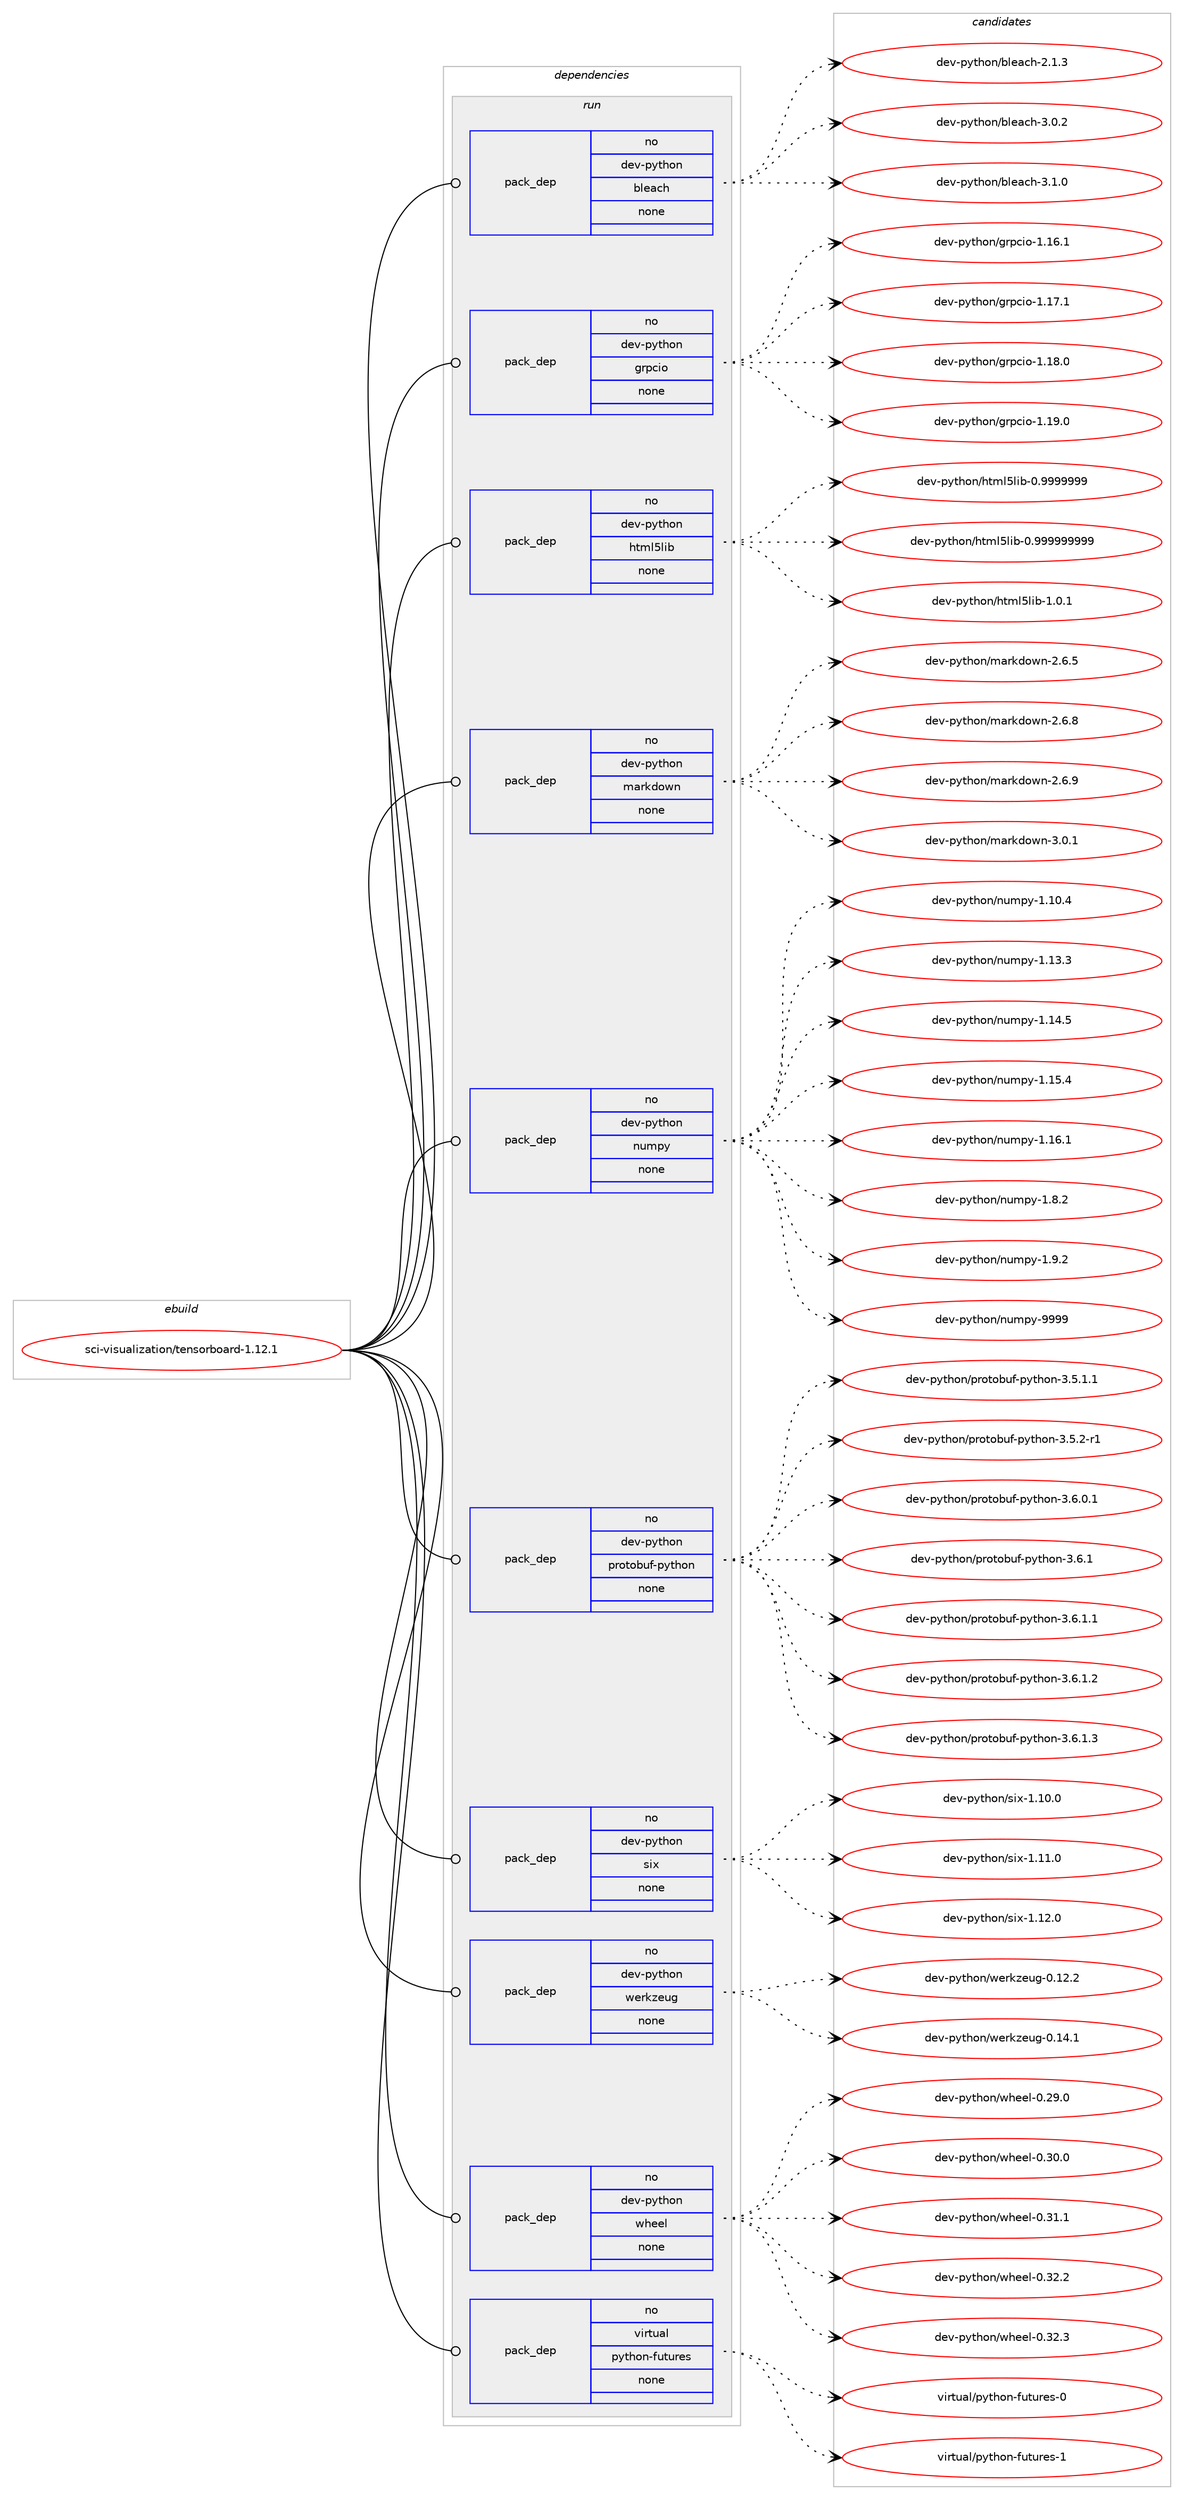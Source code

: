 digraph prolog {

# *************
# Graph options
# *************

newrank=true;
concentrate=true;
compound=true;
graph [rankdir=LR,fontname=Helvetica,fontsize=10,ranksep=1.5];#, ranksep=2.5, nodesep=0.2];
edge  [arrowhead=vee];
node  [fontname=Helvetica,fontsize=10];

# **********
# The ebuild
# **********

subgraph cluster_leftcol {
color=gray;
rank=same;
label=<<i>ebuild</i>>;
id [label="sci-visualization/tensorboard-1.12.1", color=red, width=4, href="../sci-visualization/tensorboard-1.12.1.svg"];
}

# ****************
# The dependencies
# ****************

subgraph cluster_midcol {
color=gray;
label=<<i>dependencies</i>>;
subgraph cluster_compile {
fillcolor="#eeeeee";
style=filled;
label=<<i>compile</i>>;
}
subgraph cluster_compileandrun {
fillcolor="#eeeeee";
style=filled;
label=<<i>compile and run</i>>;
}
subgraph cluster_run {
fillcolor="#eeeeee";
style=filled;
label=<<i>run</i>>;
subgraph pack1522 {
dependency1848 [label=<<TABLE BORDER="0" CELLBORDER="1" CELLSPACING="0" CELLPADDING="4" WIDTH="220"><TR><TD ROWSPAN="6" CELLPADDING="30">pack_dep</TD></TR><TR><TD WIDTH="110">no</TD></TR><TR><TD>dev-python</TD></TR><TR><TD>bleach</TD></TR><TR><TD>none</TD></TR><TR><TD></TD></TR></TABLE>>, shape=none, color=blue];
}
id:e -> dependency1848:w [weight=20,style="solid",arrowhead="odot"];
subgraph pack1523 {
dependency1849 [label=<<TABLE BORDER="0" CELLBORDER="1" CELLSPACING="0" CELLPADDING="4" WIDTH="220"><TR><TD ROWSPAN="6" CELLPADDING="30">pack_dep</TD></TR><TR><TD WIDTH="110">no</TD></TR><TR><TD>dev-python</TD></TR><TR><TD>grpcio</TD></TR><TR><TD>none</TD></TR><TR><TD></TD></TR></TABLE>>, shape=none, color=blue];
}
id:e -> dependency1849:w [weight=20,style="solid",arrowhead="odot"];
subgraph pack1524 {
dependency1850 [label=<<TABLE BORDER="0" CELLBORDER="1" CELLSPACING="0" CELLPADDING="4" WIDTH="220"><TR><TD ROWSPAN="6" CELLPADDING="30">pack_dep</TD></TR><TR><TD WIDTH="110">no</TD></TR><TR><TD>dev-python</TD></TR><TR><TD>html5lib</TD></TR><TR><TD>none</TD></TR><TR><TD></TD></TR></TABLE>>, shape=none, color=blue];
}
id:e -> dependency1850:w [weight=20,style="solid",arrowhead="odot"];
subgraph pack1525 {
dependency1851 [label=<<TABLE BORDER="0" CELLBORDER="1" CELLSPACING="0" CELLPADDING="4" WIDTH="220"><TR><TD ROWSPAN="6" CELLPADDING="30">pack_dep</TD></TR><TR><TD WIDTH="110">no</TD></TR><TR><TD>dev-python</TD></TR><TR><TD>markdown</TD></TR><TR><TD>none</TD></TR><TR><TD></TD></TR></TABLE>>, shape=none, color=blue];
}
id:e -> dependency1851:w [weight=20,style="solid",arrowhead="odot"];
subgraph pack1526 {
dependency1852 [label=<<TABLE BORDER="0" CELLBORDER="1" CELLSPACING="0" CELLPADDING="4" WIDTH="220"><TR><TD ROWSPAN="6" CELLPADDING="30">pack_dep</TD></TR><TR><TD WIDTH="110">no</TD></TR><TR><TD>dev-python</TD></TR><TR><TD>numpy</TD></TR><TR><TD>none</TD></TR><TR><TD></TD></TR></TABLE>>, shape=none, color=blue];
}
id:e -> dependency1852:w [weight=20,style="solid",arrowhead="odot"];
subgraph pack1527 {
dependency1853 [label=<<TABLE BORDER="0" CELLBORDER="1" CELLSPACING="0" CELLPADDING="4" WIDTH="220"><TR><TD ROWSPAN="6" CELLPADDING="30">pack_dep</TD></TR><TR><TD WIDTH="110">no</TD></TR><TR><TD>dev-python</TD></TR><TR><TD>protobuf-python</TD></TR><TR><TD>none</TD></TR><TR><TD></TD></TR></TABLE>>, shape=none, color=blue];
}
id:e -> dependency1853:w [weight=20,style="solid",arrowhead="odot"];
subgraph pack1528 {
dependency1854 [label=<<TABLE BORDER="0" CELLBORDER="1" CELLSPACING="0" CELLPADDING="4" WIDTH="220"><TR><TD ROWSPAN="6" CELLPADDING="30">pack_dep</TD></TR><TR><TD WIDTH="110">no</TD></TR><TR><TD>dev-python</TD></TR><TR><TD>six</TD></TR><TR><TD>none</TD></TR><TR><TD></TD></TR></TABLE>>, shape=none, color=blue];
}
id:e -> dependency1854:w [weight=20,style="solid",arrowhead="odot"];
subgraph pack1529 {
dependency1855 [label=<<TABLE BORDER="0" CELLBORDER="1" CELLSPACING="0" CELLPADDING="4" WIDTH="220"><TR><TD ROWSPAN="6" CELLPADDING="30">pack_dep</TD></TR><TR><TD WIDTH="110">no</TD></TR><TR><TD>dev-python</TD></TR><TR><TD>werkzeug</TD></TR><TR><TD>none</TD></TR><TR><TD></TD></TR></TABLE>>, shape=none, color=blue];
}
id:e -> dependency1855:w [weight=20,style="solid",arrowhead="odot"];
subgraph pack1530 {
dependency1856 [label=<<TABLE BORDER="0" CELLBORDER="1" CELLSPACING="0" CELLPADDING="4" WIDTH="220"><TR><TD ROWSPAN="6" CELLPADDING="30">pack_dep</TD></TR><TR><TD WIDTH="110">no</TD></TR><TR><TD>dev-python</TD></TR><TR><TD>wheel</TD></TR><TR><TD>none</TD></TR><TR><TD></TD></TR></TABLE>>, shape=none, color=blue];
}
id:e -> dependency1856:w [weight=20,style="solid",arrowhead="odot"];
subgraph pack1531 {
dependency1857 [label=<<TABLE BORDER="0" CELLBORDER="1" CELLSPACING="0" CELLPADDING="4" WIDTH="220"><TR><TD ROWSPAN="6" CELLPADDING="30">pack_dep</TD></TR><TR><TD WIDTH="110">no</TD></TR><TR><TD>virtual</TD></TR><TR><TD>python-futures</TD></TR><TR><TD>none</TD></TR><TR><TD></TD></TR></TABLE>>, shape=none, color=blue];
}
id:e -> dependency1857:w [weight=20,style="solid",arrowhead="odot"];
}
}

# **************
# The candidates
# **************

subgraph cluster_choices {
rank=same;
color=gray;
label=<<i>candidates</i>>;

subgraph choice1522 {
color=black;
nodesep=1;
choice1001011184511212111610411111047981081019799104455046494651 [label="dev-python/bleach-2.1.3", color=red, width=4,href="../dev-python/bleach-2.1.3.svg"];
choice1001011184511212111610411111047981081019799104455146484650 [label="dev-python/bleach-3.0.2", color=red, width=4,href="../dev-python/bleach-3.0.2.svg"];
choice1001011184511212111610411111047981081019799104455146494648 [label="dev-python/bleach-3.1.0", color=red, width=4,href="../dev-python/bleach-3.1.0.svg"];
dependency1848:e -> choice1001011184511212111610411111047981081019799104455046494651:w [style=dotted,weight="100"];
dependency1848:e -> choice1001011184511212111610411111047981081019799104455146484650:w [style=dotted,weight="100"];
dependency1848:e -> choice1001011184511212111610411111047981081019799104455146494648:w [style=dotted,weight="100"];
}
subgraph choice1523 {
color=black;
nodesep=1;
choice10010111845112121116104111110471031141129910511145494649544649 [label="dev-python/grpcio-1.16.1", color=red, width=4,href="../dev-python/grpcio-1.16.1.svg"];
choice10010111845112121116104111110471031141129910511145494649554649 [label="dev-python/grpcio-1.17.1", color=red, width=4,href="../dev-python/grpcio-1.17.1.svg"];
choice10010111845112121116104111110471031141129910511145494649564648 [label="dev-python/grpcio-1.18.0", color=red, width=4,href="../dev-python/grpcio-1.18.0.svg"];
choice10010111845112121116104111110471031141129910511145494649574648 [label="dev-python/grpcio-1.19.0", color=red, width=4,href="../dev-python/grpcio-1.19.0.svg"];
dependency1849:e -> choice10010111845112121116104111110471031141129910511145494649544649:w [style=dotted,weight="100"];
dependency1849:e -> choice10010111845112121116104111110471031141129910511145494649554649:w [style=dotted,weight="100"];
dependency1849:e -> choice10010111845112121116104111110471031141129910511145494649564648:w [style=dotted,weight="100"];
dependency1849:e -> choice10010111845112121116104111110471031141129910511145494649574648:w [style=dotted,weight="100"];
}
subgraph choice1524 {
color=black;
nodesep=1;
choice1001011184511212111610411111047104116109108531081059845484657575757575757 [label="dev-python/html5lib-0.9999999", color=red, width=4,href="../dev-python/html5lib-0.9999999.svg"];
choice10010111845112121116104111110471041161091085310810598454846575757575757575757 [label="dev-python/html5lib-0.999999999", color=red, width=4,href="../dev-python/html5lib-0.999999999.svg"];
choice10010111845112121116104111110471041161091085310810598454946484649 [label="dev-python/html5lib-1.0.1", color=red, width=4,href="../dev-python/html5lib-1.0.1.svg"];
dependency1850:e -> choice1001011184511212111610411111047104116109108531081059845484657575757575757:w [style=dotted,weight="100"];
dependency1850:e -> choice10010111845112121116104111110471041161091085310810598454846575757575757575757:w [style=dotted,weight="100"];
dependency1850:e -> choice10010111845112121116104111110471041161091085310810598454946484649:w [style=dotted,weight="100"];
}
subgraph choice1525 {
color=black;
nodesep=1;
choice100101118451121211161041111104710997114107100111119110455046544653 [label="dev-python/markdown-2.6.5", color=red, width=4,href="../dev-python/markdown-2.6.5.svg"];
choice100101118451121211161041111104710997114107100111119110455046544656 [label="dev-python/markdown-2.6.8", color=red, width=4,href="../dev-python/markdown-2.6.8.svg"];
choice100101118451121211161041111104710997114107100111119110455046544657 [label="dev-python/markdown-2.6.9", color=red, width=4,href="../dev-python/markdown-2.6.9.svg"];
choice100101118451121211161041111104710997114107100111119110455146484649 [label="dev-python/markdown-3.0.1", color=red, width=4,href="../dev-python/markdown-3.0.1.svg"];
dependency1851:e -> choice100101118451121211161041111104710997114107100111119110455046544653:w [style=dotted,weight="100"];
dependency1851:e -> choice100101118451121211161041111104710997114107100111119110455046544656:w [style=dotted,weight="100"];
dependency1851:e -> choice100101118451121211161041111104710997114107100111119110455046544657:w [style=dotted,weight="100"];
dependency1851:e -> choice100101118451121211161041111104710997114107100111119110455146484649:w [style=dotted,weight="100"];
}
subgraph choice1526 {
color=black;
nodesep=1;
choice100101118451121211161041111104711011710911212145494649484652 [label="dev-python/numpy-1.10.4", color=red, width=4,href="../dev-python/numpy-1.10.4.svg"];
choice100101118451121211161041111104711011710911212145494649514651 [label="dev-python/numpy-1.13.3", color=red, width=4,href="../dev-python/numpy-1.13.3.svg"];
choice100101118451121211161041111104711011710911212145494649524653 [label="dev-python/numpy-1.14.5", color=red, width=4,href="../dev-python/numpy-1.14.5.svg"];
choice100101118451121211161041111104711011710911212145494649534652 [label="dev-python/numpy-1.15.4", color=red, width=4,href="../dev-python/numpy-1.15.4.svg"];
choice100101118451121211161041111104711011710911212145494649544649 [label="dev-python/numpy-1.16.1", color=red, width=4,href="../dev-python/numpy-1.16.1.svg"];
choice1001011184511212111610411111047110117109112121454946564650 [label="dev-python/numpy-1.8.2", color=red, width=4,href="../dev-python/numpy-1.8.2.svg"];
choice1001011184511212111610411111047110117109112121454946574650 [label="dev-python/numpy-1.9.2", color=red, width=4,href="../dev-python/numpy-1.9.2.svg"];
choice10010111845112121116104111110471101171091121214557575757 [label="dev-python/numpy-9999", color=red, width=4,href="../dev-python/numpy-9999.svg"];
dependency1852:e -> choice100101118451121211161041111104711011710911212145494649484652:w [style=dotted,weight="100"];
dependency1852:e -> choice100101118451121211161041111104711011710911212145494649514651:w [style=dotted,weight="100"];
dependency1852:e -> choice100101118451121211161041111104711011710911212145494649524653:w [style=dotted,weight="100"];
dependency1852:e -> choice100101118451121211161041111104711011710911212145494649534652:w [style=dotted,weight="100"];
dependency1852:e -> choice100101118451121211161041111104711011710911212145494649544649:w [style=dotted,weight="100"];
dependency1852:e -> choice1001011184511212111610411111047110117109112121454946564650:w [style=dotted,weight="100"];
dependency1852:e -> choice1001011184511212111610411111047110117109112121454946574650:w [style=dotted,weight="100"];
dependency1852:e -> choice10010111845112121116104111110471101171091121214557575757:w [style=dotted,weight="100"];
}
subgraph choice1527 {
color=black;
nodesep=1;
choice100101118451121211161041111104711211411111611198117102451121211161041111104551465346494649 [label="dev-python/protobuf-python-3.5.1.1", color=red, width=4,href="../dev-python/protobuf-python-3.5.1.1.svg"];
choice100101118451121211161041111104711211411111611198117102451121211161041111104551465346504511449 [label="dev-python/protobuf-python-3.5.2-r1", color=red, width=4,href="../dev-python/protobuf-python-3.5.2-r1.svg"];
choice100101118451121211161041111104711211411111611198117102451121211161041111104551465446484649 [label="dev-python/protobuf-python-3.6.0.1", color=red, width=4,href="../dev-python/protobuf-python-3.6.0.1.svg"];
choice10010111845112121116104111110471121141111161119811710245112121116104111110455146544649 [label="dev-python/protobuf-python-3.6.1", color=red, width=4,href="../dev-python/protobuf-python-3.6.1.svg"];
choice100101118451121211161041111104711211411111611198117102451121211161041111104551465446494649 [label="dev-python/protobuf-python-3.6.1.1", color=red, width=4,href="../dev-python/protobuf-python-3.6.1.1.svg"];
choice100101118451121211161041111104711211411111611198117102451121211161041111104551465446494650 [label="dev-python/protobuf-python-3.6.1.2", color=red, width=4,href="../dev-python/protobuf-python-3.6.1.2.svg"];
choice100101118451121211161041111104711211411111611198117102451121211161041111104551465446494651 [label="dev-python/protobuf-python-3.6.1.3", color=red, width=4,href="../dev-python/protobuf-python-3.6.1.3.svg"];
dependency1853:e -> choice100101118451121211161041111104711211411111611198117102451121211161041111104551465346494649:w [style=dotted,weight="100"];
dependency1853:e -> choice100101118451121211161041111104711211411111611198117102451121211161041111104551465346504511449:w [style=dotted,weight="100"];
dependency1853:e -> choice100101118451121211161041111104711211411111611198117102451121211161041111104551465446484649:w [style=dotted,weight="100"];
dependency1853:e -> choice10010111845112121116104111110471121141111161119811710245112121116104111110455146544649:w [style=dotted,weight="100"];
dependency1853:e -> choice100101118451121211161041111104711211411111611198117102451121211161041111104551465446494649:w [style=dotted,weight="100"];
dependency1853:e -> choice100101118451121211161041111104711211411111611198117102451121211161041111104551465446494650:w [style=dotted,weight="100"];
dependency1853:e -> choice100101118451121211161041111104711211411111611198117102451121211161041111104551465446494651:w [style=dotted,weight="100"];
}
subgraph choice1528 {
color=black;
nodesep=1;
choice100101118451121211161041111104711510512045494649484648 [label="dev-python/six-1.10.0", color=red, width=4,href="../dev-python/six-1.10.0.svg"];
choice100101118451121211161041111104711510512045494649494648 [label="dev-python/six-1.11.0", color=red, width=4,href="../dev-python/six-1.11.0.svg"];
choice100101118451121211161041111104711510512045494649504648 [label="dev-python/six-1.12.0", color=red, width=4,href="../dev-python/six-1.12.0.svg"];
dependency1854:e -> choice100101118451121211161041111104711510512045494649484648:w [style=dotted,weight="100"];
dependency1854:e -> choice100101118451121211161041111104711510512045494649494648:w [style=dotted,weight="100"];
dependency1854:e -> choice100101118451121211161041111104711510512045494649504648:w [style=dotted,weight="100"];
}
subgraph choice1529 {
color=black;
nodesep=1;
choice100101118451121211161041111104711910111410712210111710345484649504650 [label="dev-python/werkzeug-0.12.2", color=red, width=4,href="../dev-python/werkzeug-0.12.2.svg"];
choice100101118451121211161041111104711910111410712210111710345484649524649 [label="dev-python/werkzeug-0.14.1", color=red, width=4,href="../dev-python/werkzeug-0.14.1.svg"];
dependency1855:e -> choice100101118451121211161041111104711910111410712210111710345484649504650:w [style=dotted,weight="100"];
dependency1855:e -> choice100101118451121211161041111104711910111410712210111710345484649524649:w [style=dotted,weight="100"];
}
subgraph choice1530 {
color=black;
nodesep=1;
choice100101118451121211161041111104711910410110110845484650574648 [label="dev-python/wheel-0.29.0", color=red, width=4,href="../dev-python/wheel-0.29.0.svg"];
choice100101118451121211161041111104711910410110110845484651484648 [label="dev-python/wheel-0.30.0", color=red, width=4,href="../dev-python/wheel-0.30.0.svg"];
choice100101118451121211161041111104711910410110110845484651494649 [label="dev-python/wheel-0.31.1", color=red, width=4,href="../dev-python/wheel-0.31.1.svg"];
choice100101118451121211161041111104711910410110110845484651504650 [label="dev-python/wheel-0.32.2", color=red, width=4,href="../dev-python/wheel-0.32.2.svg"];
choice100101118451121211161041111104711910410110110845484651504651 [label="dev-python/wheel-0.32.3", color=red, width=4,href="../dev-python/wheel-0.32.3.svg"];
dependency1856:e -> choice100101118451121211161041111104711910410110110845484650574648:w [style=dotted,weight="100"];
dependency1856:e -> choice100101118451121211161041111104711910410110110845484651484648:w [style=dotted,weight="100"];
dependency1856:e -> choice100101118451121211161041111104711910410110110845484651494649:w [style=dotted,weight="100"];
dependency1856:e -> choice100101118451121211161041111104711910410110110845484651504650:w [style=dotted,weight="100"];
dependency1856:e -> choice100101118451121211161041111104711910410110110845484651504651:w [style=dotted,weight="100"];
}
subgraph choice1531 {
color=black;
nodesep=1;
choice1181051141161179710847112121116104111110451021171161171141011154548 [label="virtual/python-futures-0", color=red, width=4,href="../virtual/python-futures-0.svg"];
choice1181051141161179710847112121116104111110451021171161171141011154549 [label="virtual/python-futures-1", color=red, width=4,href="../virtual/python-futures-1.svg"];
dependency1857:e -> choice1181051141161179710847112121116104111110451021171161171141011154548:w [style=dotted,weight="100"];
dependency1857:e -> choice1181051141161179710847112121116104111110451021171161171141011154549:w [style=dotted,weight="100"];
}
}

}
